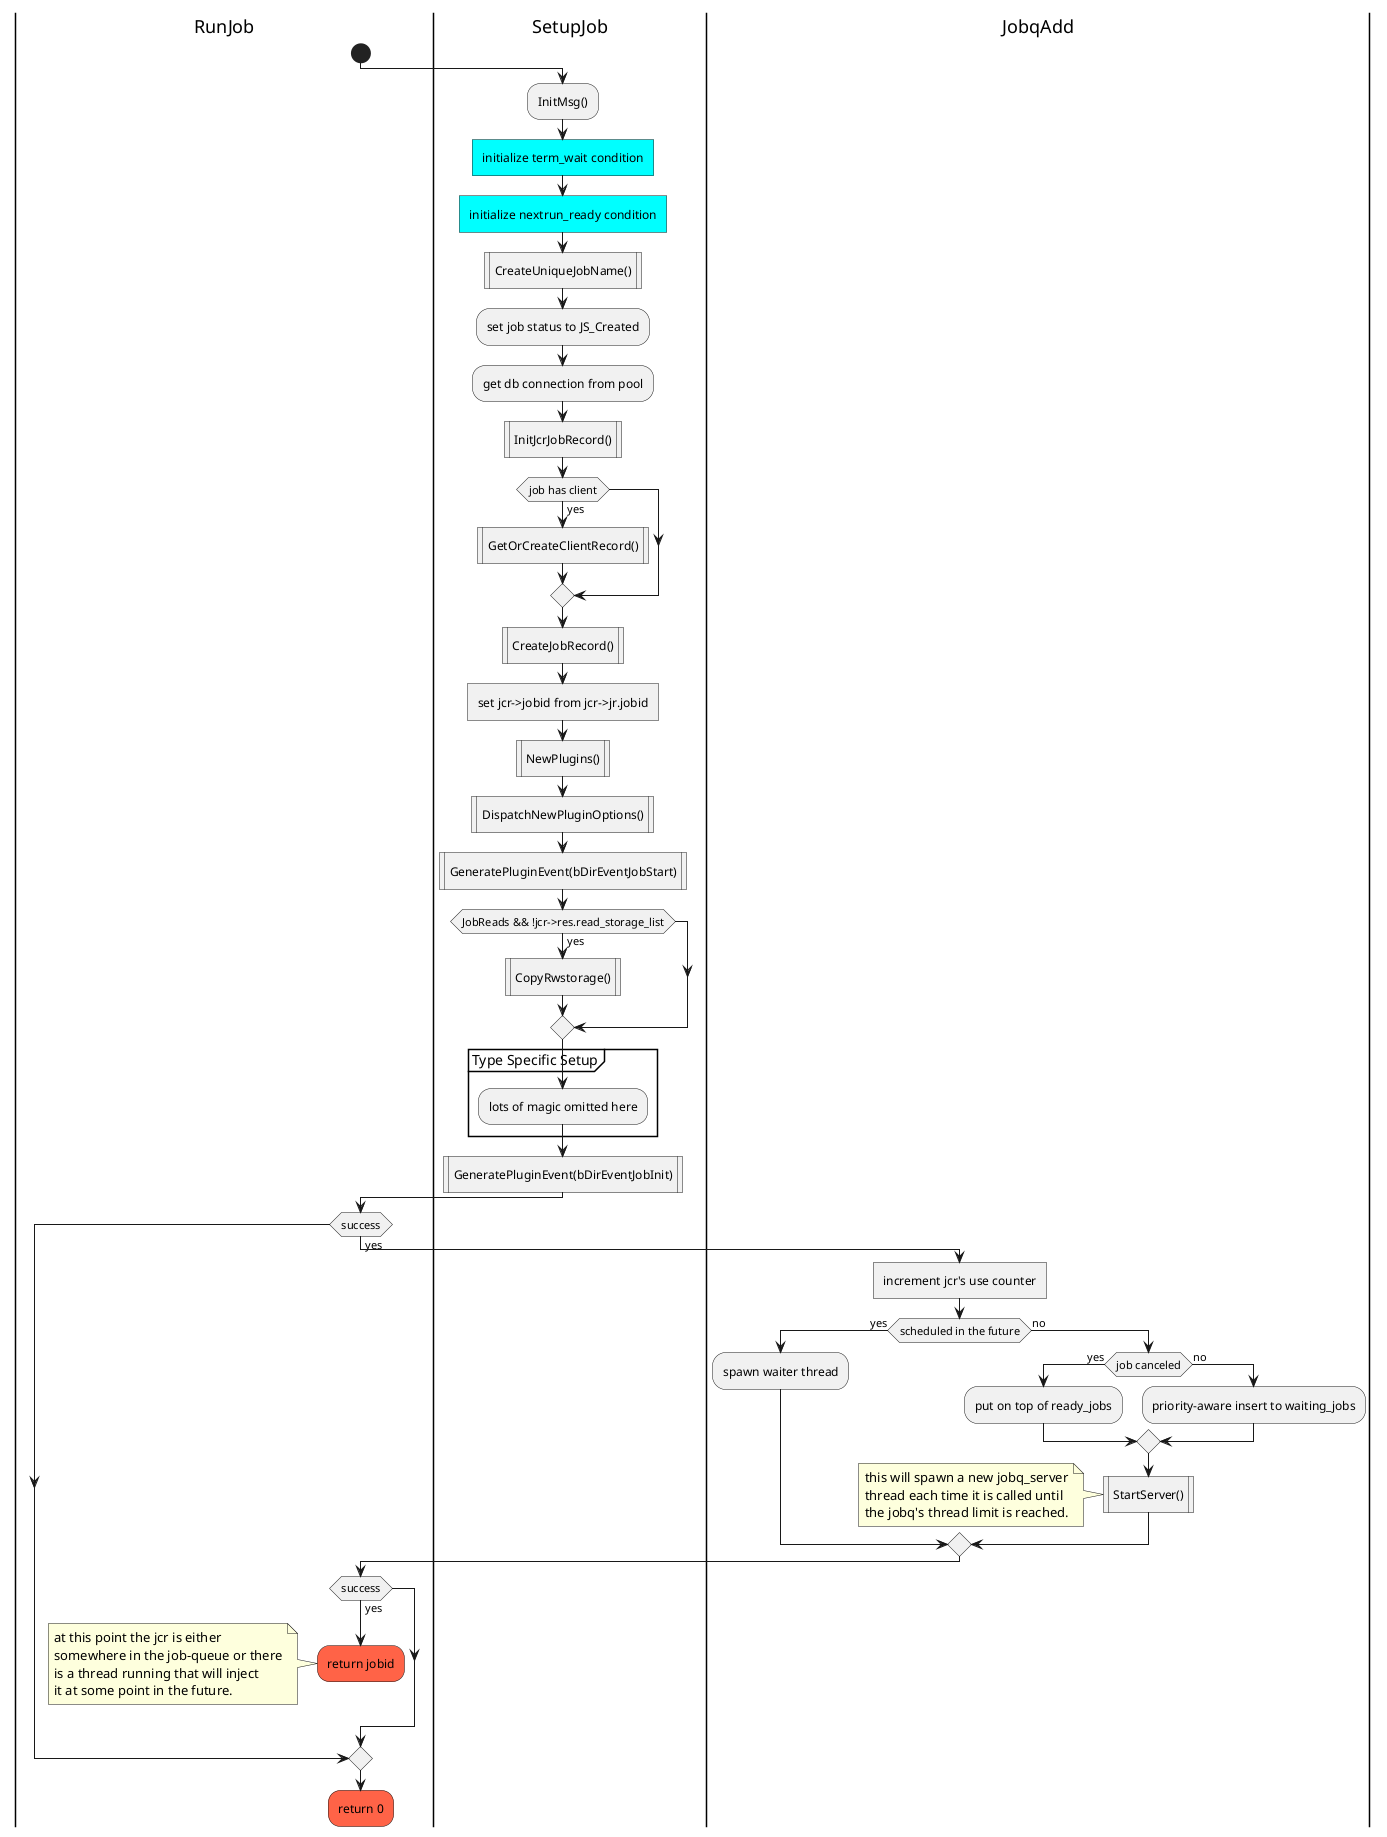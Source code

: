 @startuml
|RunJob|
start
|SetupJob|
:InitMsg();
#aqua:initialize term_wait condition]
#aqua:initialize nextrun_ready condition]
:CreateUniqueJobName()|
:set job status to JS_Created;
:get db connection from pool;
:InitJcrJobRecord()|
if (job has client) then (yes)
  :GetOrCreateClientRecord()|
endif
:CreateJobRecord()|
:set jcr->jobid from jcr->jr.jobid]
:NewPlugins()|
:DispatchNewPluginOptions()|
:GeneratePluginEvent(bDirEventJobStart)|
if (JobReads && !jcr->res.read_storage_list) then (yes)
  :CopyRwstorage()|
endif
partition "Type Specific Setup" {
  :lots of magic omitted here;
}
:GeneratePluginEvent(bDirEventJobInit)|
|RunJob|
if (success) then (yes)
  |JobqAdd|
  :increment jcr's use counter]
  if (scheduled in the future) then (yes)
    :spawn waiter thread;
  else (no)
    if (job canceled) then (yes)
      :put on top of ready_jobs;
    else (no)
      :priority-aware insert to waiting_jobs;
    endif
    :StartServer()|
    note
      this will spawn a new jobq_server
      thread each time it is called until
      the jobq's thread limit is reached.
    end note
  endif
  |RunJob|
  if (success) then (yes)
    #tomato:return jobid;
    note
      at this point the jcr is either
      somewhere in the job-queue or there
      is a thread running that will inject
      it at some point in the future.
    end note
    detach
  endif
endif
#tomato:return 0;
detach
@enduml
